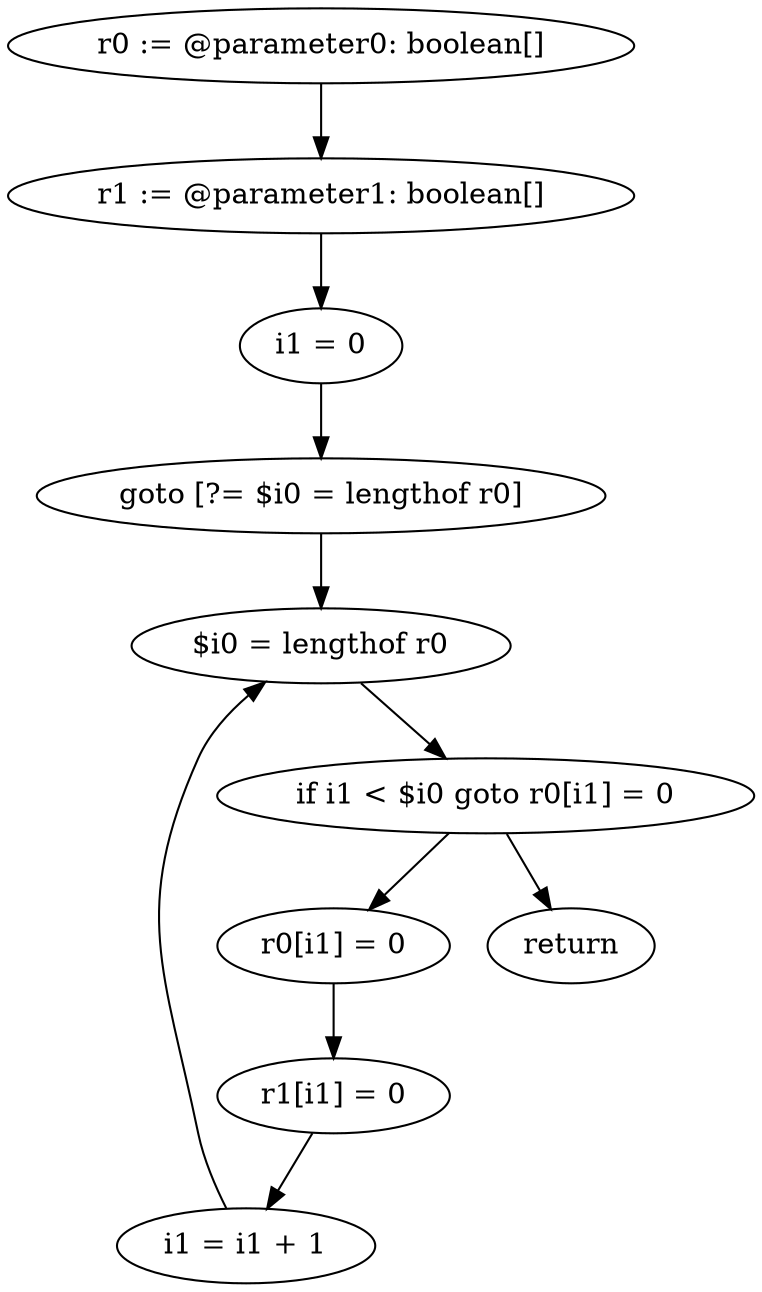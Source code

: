 digraph "unitGraph" {
    "r0 := @parameter0: boolean[]"
    "r1 := @parameter1: boolean[]"
    "i1 = 0"
    "goto [?= $i0 = lengthof r0]"
    "r0[i1] = 0"
    "r1[i1] = 0"
    "i1 = i1 + 1"
    "$i0 = lengthof r0"
    "if i1 < $i0 goto r0[i1] = 0"
    "return"
    "r0 := @parameter0: boolean[]"->"r1 := @parameter1: boolean[]";
    "r1 := @parameter1: boolean[]"->"i1 = 0";
    "i1 = 0"->"goto [?= $i0 = lengthof r0]";
    "goto [?= $i0 = lengthof r0]"->"$i0 = lengthof r0";
    "r0[i1] = 0"->"r1[i1] = 0";
    "r1[i1] = 0"->"i1 = i1 + 1";
    "i1 = i1 + 1"->"$i0 = lengthof r0";
    "$i0 = lengthof r0"->"if i1 < $i0 goto r0[i1] = 0";
    "if i1 < $i0 goto r0[i1] = 0"->"return";
    "if i1 < $i0 goto r0[i1] = 0"->"r0[i1] = 0";
}
